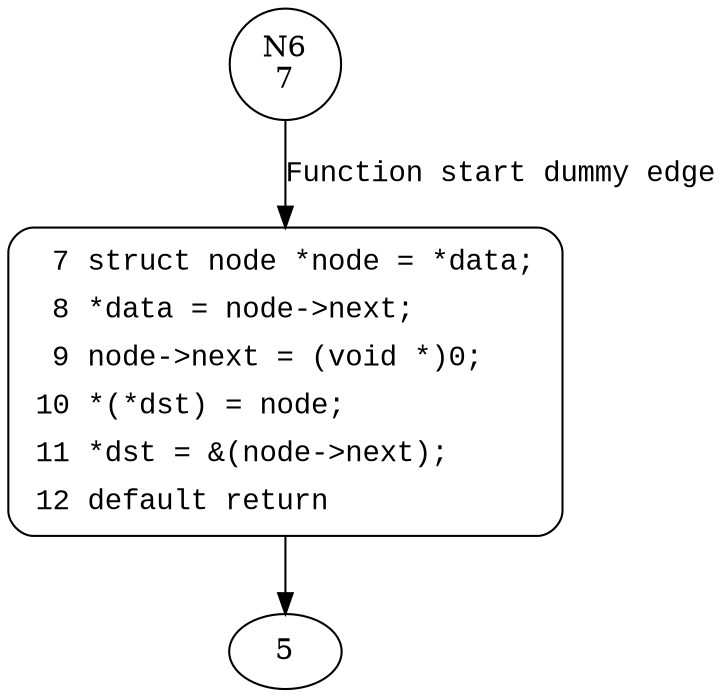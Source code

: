digraph merge_single_node {
6 [shape="circle" label="N6\n7"]
7 [shape="circle" label="N7\n6"]
7 [style="filled,bold" penwidth="1" fillcolor="white" fontname="Courier New" shape="Mrecord" label=<<table border="0" cellborder="0" cellpadding="3" bgcolor="white"><tr><td align="right">7</td><td align="left">struct node *node = *data;</td></tr><tr><td align="right">8</td><td align="left">*data = node-&gt;next;</td></tr><tr><td align="right">9</td><td align="left">node-&gt;next = (void *)0;</td></tr><tr><td align="right">10</td><td align="left">*(*dst) = node;</td></tr><tr><td align="right">11</td><td align="left">*dst = &amp;(node-&gt;next);</td></tr><tr><td align="right">12</td><td align="left">default return</td></tr></table>>]
7 -> 5[label=""]
6 -> 7 [label="Function start dummy edge" fontname="Courier New"]
}